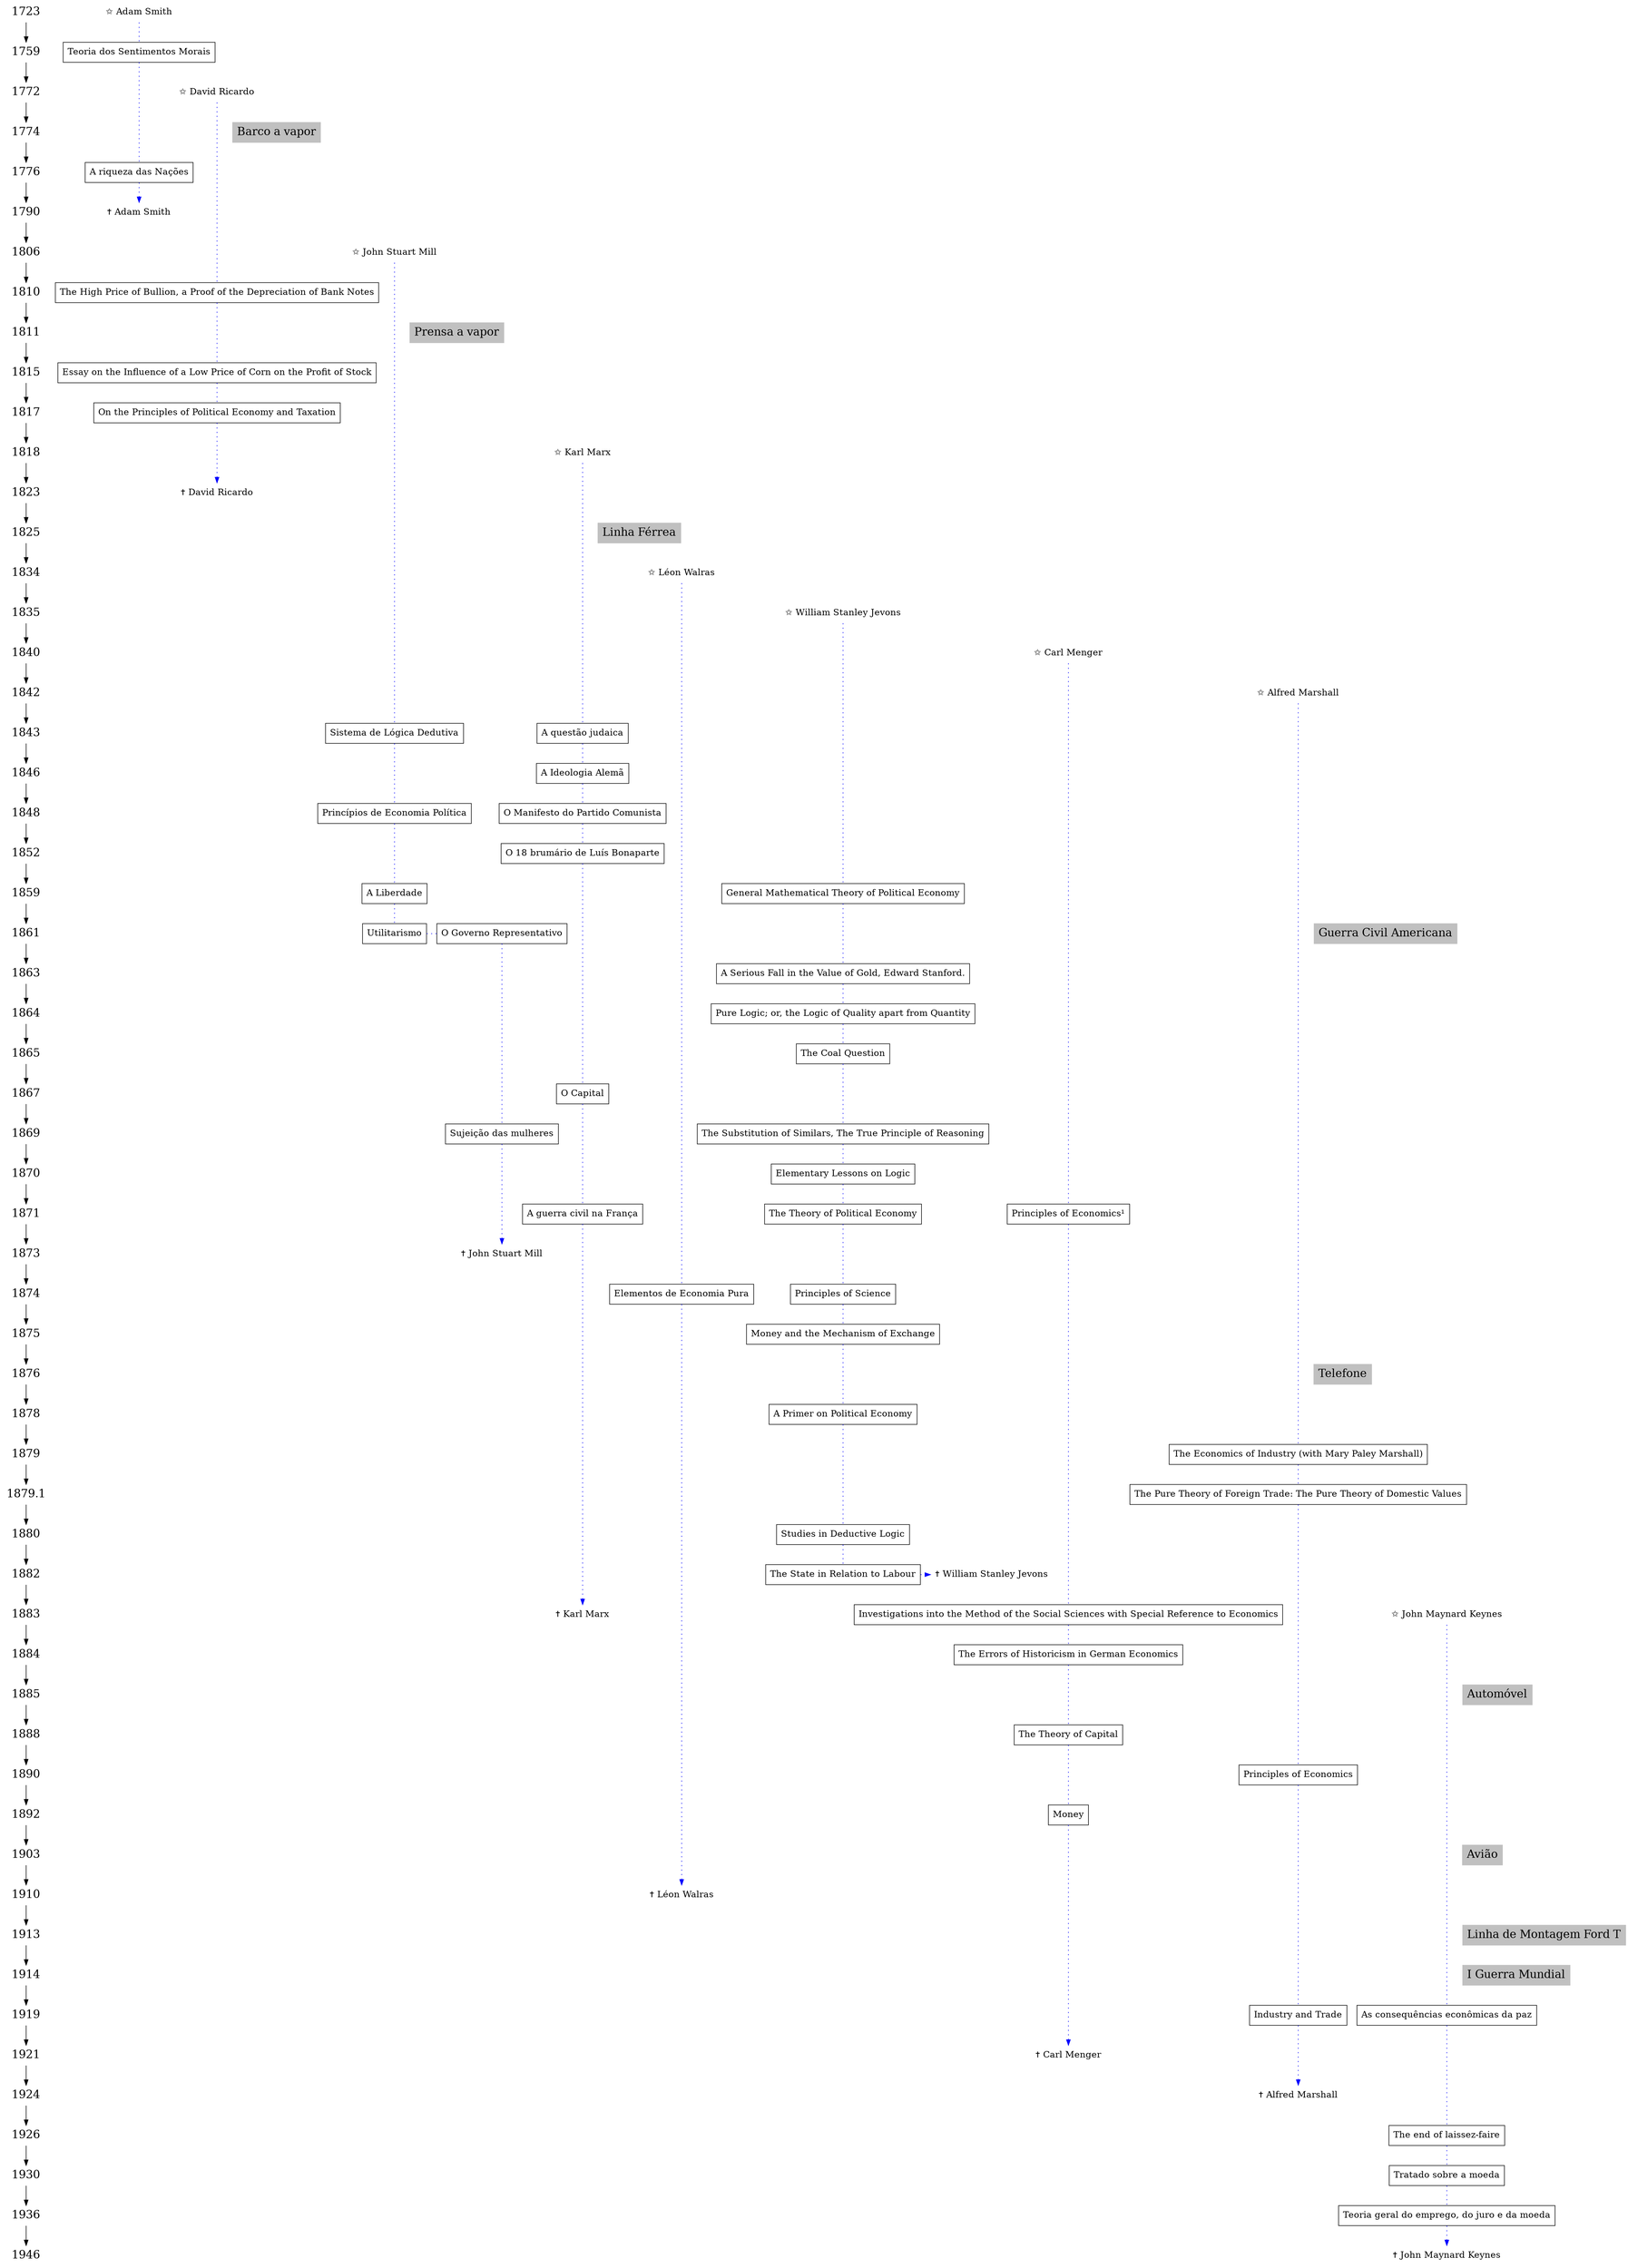 
digraph {
	/*rankdir=LR;*/
	concentrate = True;
	node[shape=plaintext,fontsize=16];


{node[shape=plaintext, fontsize=20]
	1723->1759->1772->1774->1776->1790->1806->1810->1811->1815->1817->1818->1823->1825->1834->1835->1840->1842->1843->1846->1848->1852->1859->1861->1863->1864->1865->1867->1869->1870->1871->1873->1874->1875->1876->1878->1879->1879.1->1880->1882->1883->1884->1885->1888->1890->1892->1903->1910->1913->1914->1919->1921->1924->1926->1930->1936->1946
}
	{/*Obras*/
	node[shape=box];
	"Teoria dos Sentimentos Morais";
	"A riqueza das Nações";
	"The High Price of Bullion, a Proof of the Depreciation of Bank Notes";
	"Essay on the Influence of a Low Price of Corn on the Profit of Stock";
	"On the Principles of Political Economy and Taxation";
	"Sistema de Lógica Dedutiva";
	"Princípios de Economia Política";
	"A Liberdade";
	"Utilitarismo";
	"O Governo Representativo";
	"Sujeição das mulheres";
	"A questão judaica";
	"A Ideologia Alemã";
	"O Manifesto do Partido Comunista";
	"O 18 brumário de Luís Bonaparte";
	"O Capital";
	"A guerra civil na França";
	"Elementos de Economia Pura";
	"General Mathematical Theory of Political Economy";
	"A Serious Fall in the Value of Gold, Edward Stanford.";
	"Pure Logic; or, the Logic of Quality apart from Quantity";
	"The Coal Question";
	"The Substitution of Similars, The True Principle of Reasoning";
	"Elementary Lessons on Logic";
	"The Theory of Political Economy";
	"Principles of Science";
	"Money and the Mechanism of Exchange";
	"A Primer on Political Economy";
	"Studies in Deductive Logic";
	"The State in Relation to Labour";
	"Principles of Economics¹";
	"Investigations into the Method of the Social Sciences with Special Reference to Economics";
	"The Errors of Historicism in German Economics";
	"The Theory of Capital";
	"Money";
	"The Economics of Industry (with Mary Paley Marshall)";
	"The Pure Theory of Foreign Trade: The Pure Theory of Domestic Values";
	"Principles of Economics";
	"Industry and Trade";
	"As consequências econômicas da paz";
	"The end of laissez-faire";
	"Tratado sobre a moeda";
	"Teoria geral do emprego, do juro e da moeda";
	}


"✩ Adam Smith"->"Teoria dos Sentimentos Morais"[style=dotted,color=blue,arrowhead=none];
"Teoria dos Sentimentos Morais"->"A riqueza das Nações"[style=dotted,color=blue,arrowhead=none];
"✩ David Ricardo"->"The High Price of Bullion, a Proof of the Depreciation of Bank Notes"[style=dotted,color=blue,arrowhead=none];
"A riqueza das Nações"->"✝ Adam Smith"[style=dotted,color=blue];
"The High Price of Bullion, a Proof of the Depreciation of Bank Notes"->"Essay on the Influence of a Low Price of Corn on the Profit of Stock"[style=dotted,color=blue,arrowhead=none];
"Essay on the Influence of a Low Price of Corn on the Profit of Stock"->"On the Principles of Political Economy and Taxation"[style=dotted,color=blue,arrowhead=none];
"✩ John Stuart Mill"->"Sistema de Lógica Dedutiva"[style=dotted,color=blue,arrowhead=none];
"On the Principles of Political Economy and Taxation"->"✝ David Ricardo"[style=dotted,color=blue];
"Sistema de Lógica Dedutiva"->"Princípios de Economia Política"[style=dotted,color=blue,arrowhead=none];
"Princípios de Economia Política"->"A Liberdade"[style=dotted,color=blue,arrowhead=none];
"A Liberdade"->"Utilitarismo"[style=dotted,color=blue,arrowhead=none];
"Utilitarismo"->"O Governo Representativo"[style=dotted,color=blue,arrowhead=none];
"O Governo Representativo"->"Sujeição das mulheres"[style=dotted,color=blue,arrowhead=none];
"✩ Karl Marx"->"A questão judaica"[style=dotted,color=blue,arrowhead=none];
"Sujeição das mulheres"->"✝ John Stuart Mill"[style=dotted,color=blue];
"A questão judaica"->"A Ideologia Alemã"[style=dotted,color=blue,arrowhead=none];
"A Ideologia Alemã"->"O Manifesto do Partido Comunista"[style=dotted,color=blue,arrowhead=none];
"O Manifesto do Partido Comunista"->"O 18 brumário de Luís Bonaparte"[style=dotted,color=blue,arrowhead=none];
"O 18 brumário de Luís Bonaparte"->"O Capital"[style=dotted,color=blue,arrowhead=none];
"O Capital"->"A guerra civil na França"[style=dotted,color=blue,arrowhead=none];
"✩ Léon Walras"->"Elementos de Economia Pura"[style=dotted,color=blue,arrowhead=none];
"A guerra civil na França"->"✝ Karl Marx"[style=dotted,color=blue];
"✩ William Stanley Jevons"->"General Mathematical Theory of Political Economy"[style=dotted,color=blue,arrowhead=none];
"Elementos de Economia Pura"->"✝ Léon Walras"[style=dotted,color=blue];
"General Mathematical Theory of Political Economy"->"A Serious Fall in the Value of Gold, Edward Stanford."[style=dotted,color=blue,arrowhead=none];
"A Serious Fall in the Value of Gold, Edward Stanford."->"Pure Logic; or, the Logic of Quality apart from Quantity"[style=dotted,color=blue,arrowhead=none];
"Pure Logic; or, the Logic of Quality apart from Quantity"->"The Coal Question"[style=dotted,color=blue,arrowhead=none];
"The Coal Question"->"The Substitution of Similars, The True Principle of Reasoning"[style=dotted,color=blue,arrowhead=none];
"The Substitution of Similars, The True Principle of Reasoning"->"Elementary Lessons on Logic"[style=dotted,color=blue,arrowhead=none];
"Elementary Lessons on Logic"->"The Theory of Political Economy"[style=dotted,color=blue,arrowhead=none];
"The Theory of Political Economy"->"Principles of Science"[style=dotted,color=blue,arrowhead=none];
"Principles of Science"->"Money and the Mechanism of Exchange"[style=dotted,color=blue,arrowhead=none];
"Money and the Mechanism of Exchange"->"A Primer on Political Economy"[style=dotted,color=blue,arrowhead=none];
"A Primer on Political Economy"->"Studies in Deductive Logic"[style=dotted,color=blue,arrowhead=none];
"Studies in Deductive Logic"->"The State in Relation to Labour"[style=dotted,color=blue,arrowhead=none];
"✩ Carl Menger"->"Principles of Economics¹"[style=dotted,color=blue,arrowhead=none];
"The State in Relation to Labour"->"✝ William Stanley Jevons"[style=dotted,color=blue];
"Principles of Economics¹"->"Investigations into the Method of the Social Sciences with Special Reference to Economics"[style=dotted,color=blue,arrowhead=none];
"Investigations into the Method of the Social Sciences with Special Reference to Economics"->"The Errors of Historicism in German Economics"[style=dotted,color=blue,arrowhead=none];
"The Errors of Historicism in German Economics"->"The Theory of Capital"[style=dotted,color=blue,arrowhead=none];
"The Theory of Capital"->"Money"[style=dotted,color=blue,arrowhead=none];
"✩ Alfred Marshall"->"The Economics of Industry (with Mary Paley Marshall)"[style=dotted,color=blue,arrowhead=none];
"Money"->"✝ Carl Menger"[style=dotted,color=blue];
"The Economics of Industry (with Mary Paley Marshall)"->"The Pure Theory of Foreign Trade: The Pure Theory of Domestic Values"[style=dotted,color=blue,arrowhead=none];
"The Pure Theory of Foreign Trade: The Pure Theory of Domestic Values"->"Principles of Economics"[style=dotted,color=blue,arrowhead=none];
"Principles of Economics"->"Industry and Trade"[style=dotted,color=blue,arrowhead=none];
"✩ John Maynard Keynes"->"As consequências econômicas da paz"[style=dotted,color=blue,arrowhead=none];
"Industry and Trade"->"✝ Alfred Marshall"[style=dotted,color=blue];
"As consequências econômicas da paz"->"The end of laissez-faire"[style=dotted,color=blue,arrowhead=none];
"The end of laissez-faire"->"Tratado sobre a moeda"[style=dotted,color=blue,arrowhead=none];
"Tratado sobre a moeda"->"Teoria geral do emprego, do juro e da moeda"[style=dotted,color=blue,arrowhead=none];
"Teoria geral do emprego, do juro e da moeda"->"✝ John Maynard Keynes"[style=dotted,color=blue];

 {rank=same;
1921;"✝ Carl Menger" ;
}
{rank=same;
1924;"✝ Alfred Marshall" ;
}
{rank=same;
1926;"The end of laissez-faire" ;
}
{rank=same;
1930;"Tratado sobre a moeda" ;
}
{rank=same;
1806;"✩ John Stuart Mill" ;
}
{rank=same;
1936;"Teoria geral do emprego, do juro e da moeda" ;
}
{rank=same;
1810;"The High Price of Bullion, a Proof of the Depreciation of Bank Notes" ;
}
{rank=same;
1815;"Essay on the Influence of a Low Price of Corn on the Profit of Stock" ;
}
{rank=same;
1817;"On the Principles of Political Economy and Taxation" ;
}
{rank=same;
1818;"✩ Karl Marx" ;
}
{rank=same;
1946;"✝ John Maynard Keynes" ;
}
{rank=same;
1823;"✝ David Ricardo" ;
}
{rank=same;
1879.1;"The Pure Theory of Foreign Trade: The Pure Theory of Domestic Values" ;
}
{rank=same;
1834;"✩ Léon Walras" ;
}
{rank=same;
1835;"✩ William Stanley Jevons" ;
}
{rank=same;
1840;"✩ Carl Menger" ;
}
{rank=same;
1842;"✩ Alfred Marshall" ;
}
{rank=same;
1843;"Sistema de Lógica Dedutiva" "A questão judaica" ;
}
{rank=same;
1846;"A Ideologia Alemã" ;
}
{rank=same;
1848;"Princípios de Economia Política" "O Manifesto do Partido Comunista" ;
}
{rank=same;
1723;"✩ Adam Smith" ;
}
{rank=same;
1852;"O 18 brumário de Luís Bonaparte" ;
}
{rank=same;
1859;"A Liberdade" "General Mathematical Theory of Political Economy" ;
}
{rank=same;
1861;"Utilitarismo" "O Governo Representativo" ;
}
{rank=same;
1863;"A Serious Fall in the Value of Gold, Edward Stanford." ;
}
{rank=same;
1864;"Pure Logic; or, the Logic of Quality apart from Quantity" ;
}
{rank=same;
1865;"The Coal Question" ;
}
{rank=same;
1867;"O Capital" ;
}
{rank=same;
1869;"Sujeição das mulheres" "The Substitution of Similars, The True Principle of Reasoning" ;
}
{rank=same;
1870;"Elementary Lessons on Logic" ;
}
{rank=same;
1871;"A guerra civil na França" "The Theory of Political Economy" "Principles of Economics¹" ;
}
{rank=same;
1873;"✝ John Stuart Mill" ;
}
{rank=same;
1874;"Elementos de Economia Pura" "Principles of Science" ;
}
{rank=same;
1875;"Money and the Mechanism of Exchange" ;
}
{rank=same;
1878;"A Primer on Political Economy" ;
}
{rank=same;
1879;"The Economics of Industry (with Mary Paley Marshall)" ;
}
{rank=same;
1880;"Studies in Deductive Logic" ;
}
{rank=same;
1882;"✝ William Stanley Jevons" "The State in Relation to Labour" ;
}
{rank=same;
1883;"✝ Karl Marx" "Investigations into the Method of the Social Sciences with Special Reference to Economics" "✩ John Maynard Keynes" ;
}
{rank=same;
1884;"The Errors of Historicism in German Economics" ;
}
{rank=same;
1759;"Teoria dos Sentimentos Morais" ;
}
{rank=same;
1888;"The Theory of Capital" ;
}
{rank=same;
1890;"Principles of Economics" ;
}
{rank=same;
1892;"Money" ;
}
{rank=same;
1772;"✩ David Ricardo" ;
}
{rank=same;
1776;"A riqueza das Nações" ;
}
{rank=same;
1910;"✝ Léon Walras" ;
}
{rank=same;
1790;"✝ Adam Smith" ;
}
{rank=same;
1919;"Industry and Trade" "As consequências econômicas da paz" ;
}
{rank=same;
1861;"Guerra Civil Americana"[style=filled,shape=box,fontsize=20,fillcolor=gray,color=gray] "Guerra Civil Americana"[style=filled,shape=box,fontsize=20,fillcolor=gray,color=gray] ;
}
{rank=same;
1914;"I Guerra Mundial"[style=filled,shape=box,fontsize=20,fillcolor=gray,color=gray] "I Guerra Mundial"[style=filled,shape=box,fontsize=20,fillcolor=gray,color=gray] ;
}
{rank=same;
1774;"Barco a vapor"[style=filled,shape=box,fontsize=20,fillcolor=gray,color=gray] "Barco a vapor"[style=filled,shape=box,fontsize=20,fillcolor=gray,color=gray] ;
}
{rank=same;
1811;"Prensa a vapor"[style=filled,shape=box,fontsize=20,fillcolor=gray,color=gray] "Prensa a vapor"[style=filled,shape=box,fontsize=20,fillcolor=gray,color=gray] ;
}
{rank=same;
1825;"Linha Férrea"[style=filled,shape=box,fontsize=20,fillcolor=gray,color=gray] "Linha Férrea"[style=filled,shape=box,fontsize=20,fillcolor=gray,color=gray] ;
}
{rank=same;
1885;"Automóvel"[style=filled,shape=box,fontsize=20,fillcolor=gray,color=gray] "Automóvel"[style=filled,shape=box,fontsize=20,fillcolor=gray,color=gray] ;
}
{rank=same;
1903;"Avião"[style=filled,shape=box,fontsize=20,fillcolor=gray,color=gray] "Avião"[style=filled,shape=box,fontsize=20,fillcolor=gray,color=gray] ;
}
{rank=same;
1913;"Linha de Montagem Ford T"[style=filled,shape=box,fontsize=20,fillcolor=gray,color=gray] "Linha de Montagem Ford T"[style=filled,shape=box,fontsize=20,fillcolor=gray,color=gray] ;
}
{rank=same;
1876;"Telefone"[style=filled,shape=box,fontsize=20,fillcolor=gray,color=gray] "Telefone"[style=filled,shape=box,fontsize=20,fillcolor=gray,color=gray] ;
}
}
